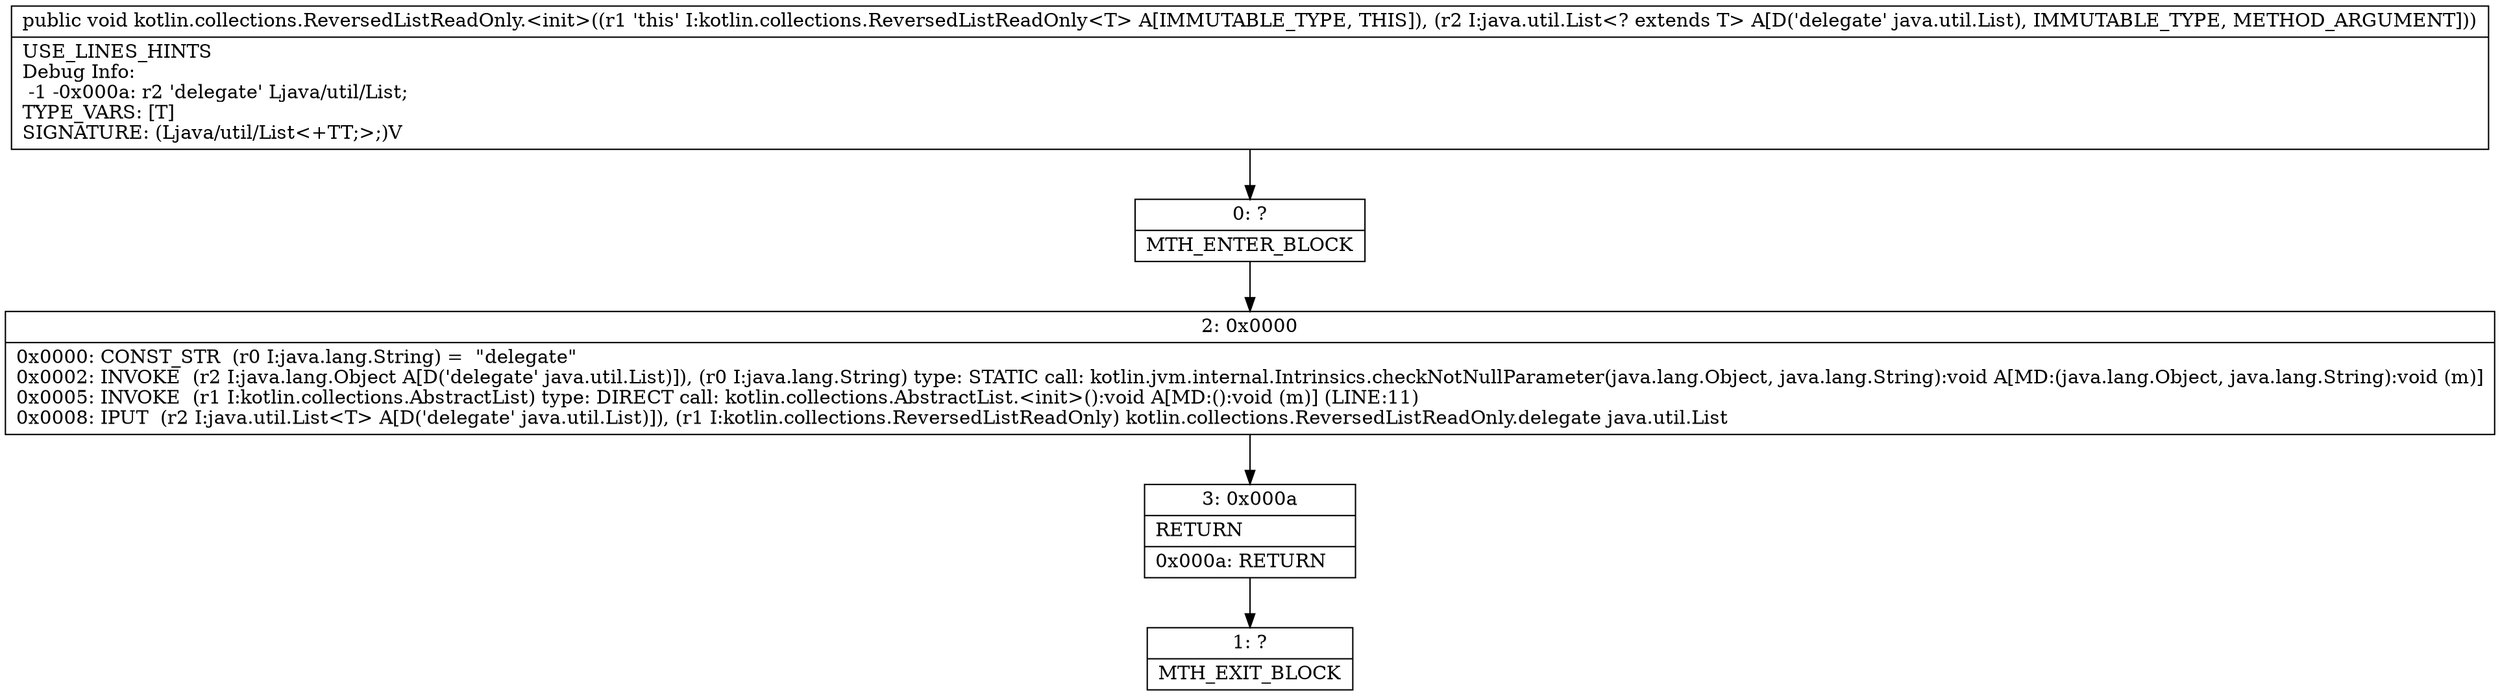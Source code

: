 digraph "CFG forkotlin.collections.ReversedListReadOnly.\<init\>(Ljava\/util\/List;)V" {
Node_0 [shape=record,label="{0\:\ ?|MTH_ENTER_BLOCK\l}"];
Node_2 [shape=record,label="{2\:\ 0x0000|0x0000: CONST_STR  (r0 I:java.lang.String) =  \"delegate\" \l0x0002: INVOKE  (r2 I:java.lang.Object A[D('delegate' java.util.List)]), (r0 I:java.lang.String) type: STATIC call: kotlin.jvm.internal.Intrinsics.checkNotNullParameter(java.lang.Object, java.lang.String):void A[MD:(java.lang.Object, java.lang.String):void (m)]\l0x0005: INVOKE  (r1 I:kotlin.collections.AbstractList) type: DIRECT call: kotlin.collections.AbstractList.\<init\>():void A[MD:():void (m)] (LINE:11)\l0x0008: IPUT  (r2 I:java.util.List\<T\> A[D('delegate' java.util.List)]), (r1 I:kotlin.collections.ReversedListReadOnly) kotlin.collections.ReversedListReadOnly.delegate java.util.List \l}"];
Node_3 [shape=record,label="{3\:\ 0x000a|RETURN\l|0x000a: RETURN   \l}"];
Node_1 [shape=record,label="{1\:\ ?|MTH_EXIT_BLOCK\l}"];
MethodNode[shape=record,label="{public void kotlin.collections.ReversedListReadOnly.\<init\>((r1 'this' I:kotlin.collections.ReversedListReadOnly\<T\> A[IMMUTABLE_TYPE, THIS]), (r2 I:java.util.List\<? extends T\> A[D('delegate' java.util.List), IMMUTABLE_TYPE, METHOD_ARGUMENT]))  | USE_LINES_HINTS\lDebug Info:\l  \-1 \-0x000a: r2 'delegate' Ljava\/util\/List;\lTYPE_VARS: [T]\lSIGNATURE: (Ljava\/util\/List\<+TT;\>;)V\l}"];
MethodNode -> Node_0;Node_0 -> Node_2;
Node_2 -> Node_3;
Node_3 -> Node_1;
}

